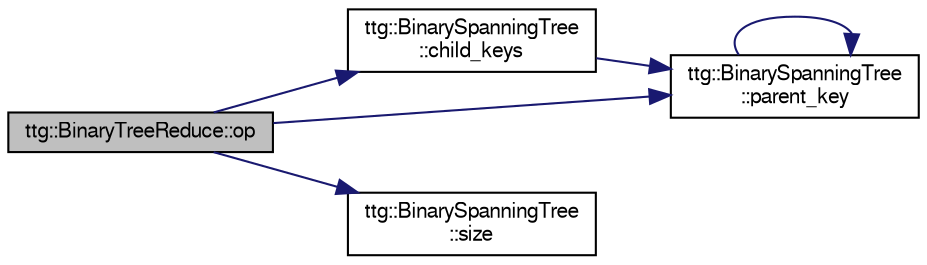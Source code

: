 digraph "ttg::BinaryTreeReduce::op"
{
 // LATEX_PDF_SIZE
  edge [fontname="FreeSans",fontsize="10",labelfontname="FreeSans",labelfontsize="10"];
  node [fontname="FreeSans",fontsize="10",shape=record];
  rankdir="LR";
  Node1 [label="ttg::BinaryTreeReduce::op",height=0.2,width=0.4,color="black", fillcolor="grey75", style="filled", fontcolor="black",tooltip=" "];
  Node1 -> Node2 [color="midnightblue",fontsize="10",style="solid",fontname="FreeSans"];
  Node2 [label="ttg::BinarySpanningTree\l::child_keys",height=0.2,width=0.4,color="black", fillcolor="white", style="filled",URL="$classttg_1_1_binary_spanning_tree.html#a622b8d511132839777fabfb8d71c8c12",tooltip=" "];
  Node2 -> Node3 [color="midnightblue",fontsize="10",style="solid",fontname="FreeSans"];
  Node3 [label="ttg::BinarySpanningTree\l::parent_key",height=0.2,width=0.4,color="black", fillcolor="white", style="filled",URL="$classttg_1_1_binary_spanning_tree.html#a31c570498d5fa0e40944ef57ccfc8ef1",tooltip=" "];
  Node3 -> Node3 [color="midnightblue",fontsize="10",style="solid",fontname="FreeSans"];
  Node1 -> Node3 [color="midnightblue",fontsize="10",style="solid",fontname="FreeSans"];
  Node1 -> Node4 [color="midnightblue",fontsize="10",style="solid",fontname="FreeSans"];
  Node4 [label="ttg::BinarySpanningTree\l::size",height=0.2,width=0.4,color="black", fillcolor="white", style="filled",URL="$classttg_1_1_binary_spanning_tree.html#a50317fa104da9be95076c49adba9e842",tooltip=" "];
}
